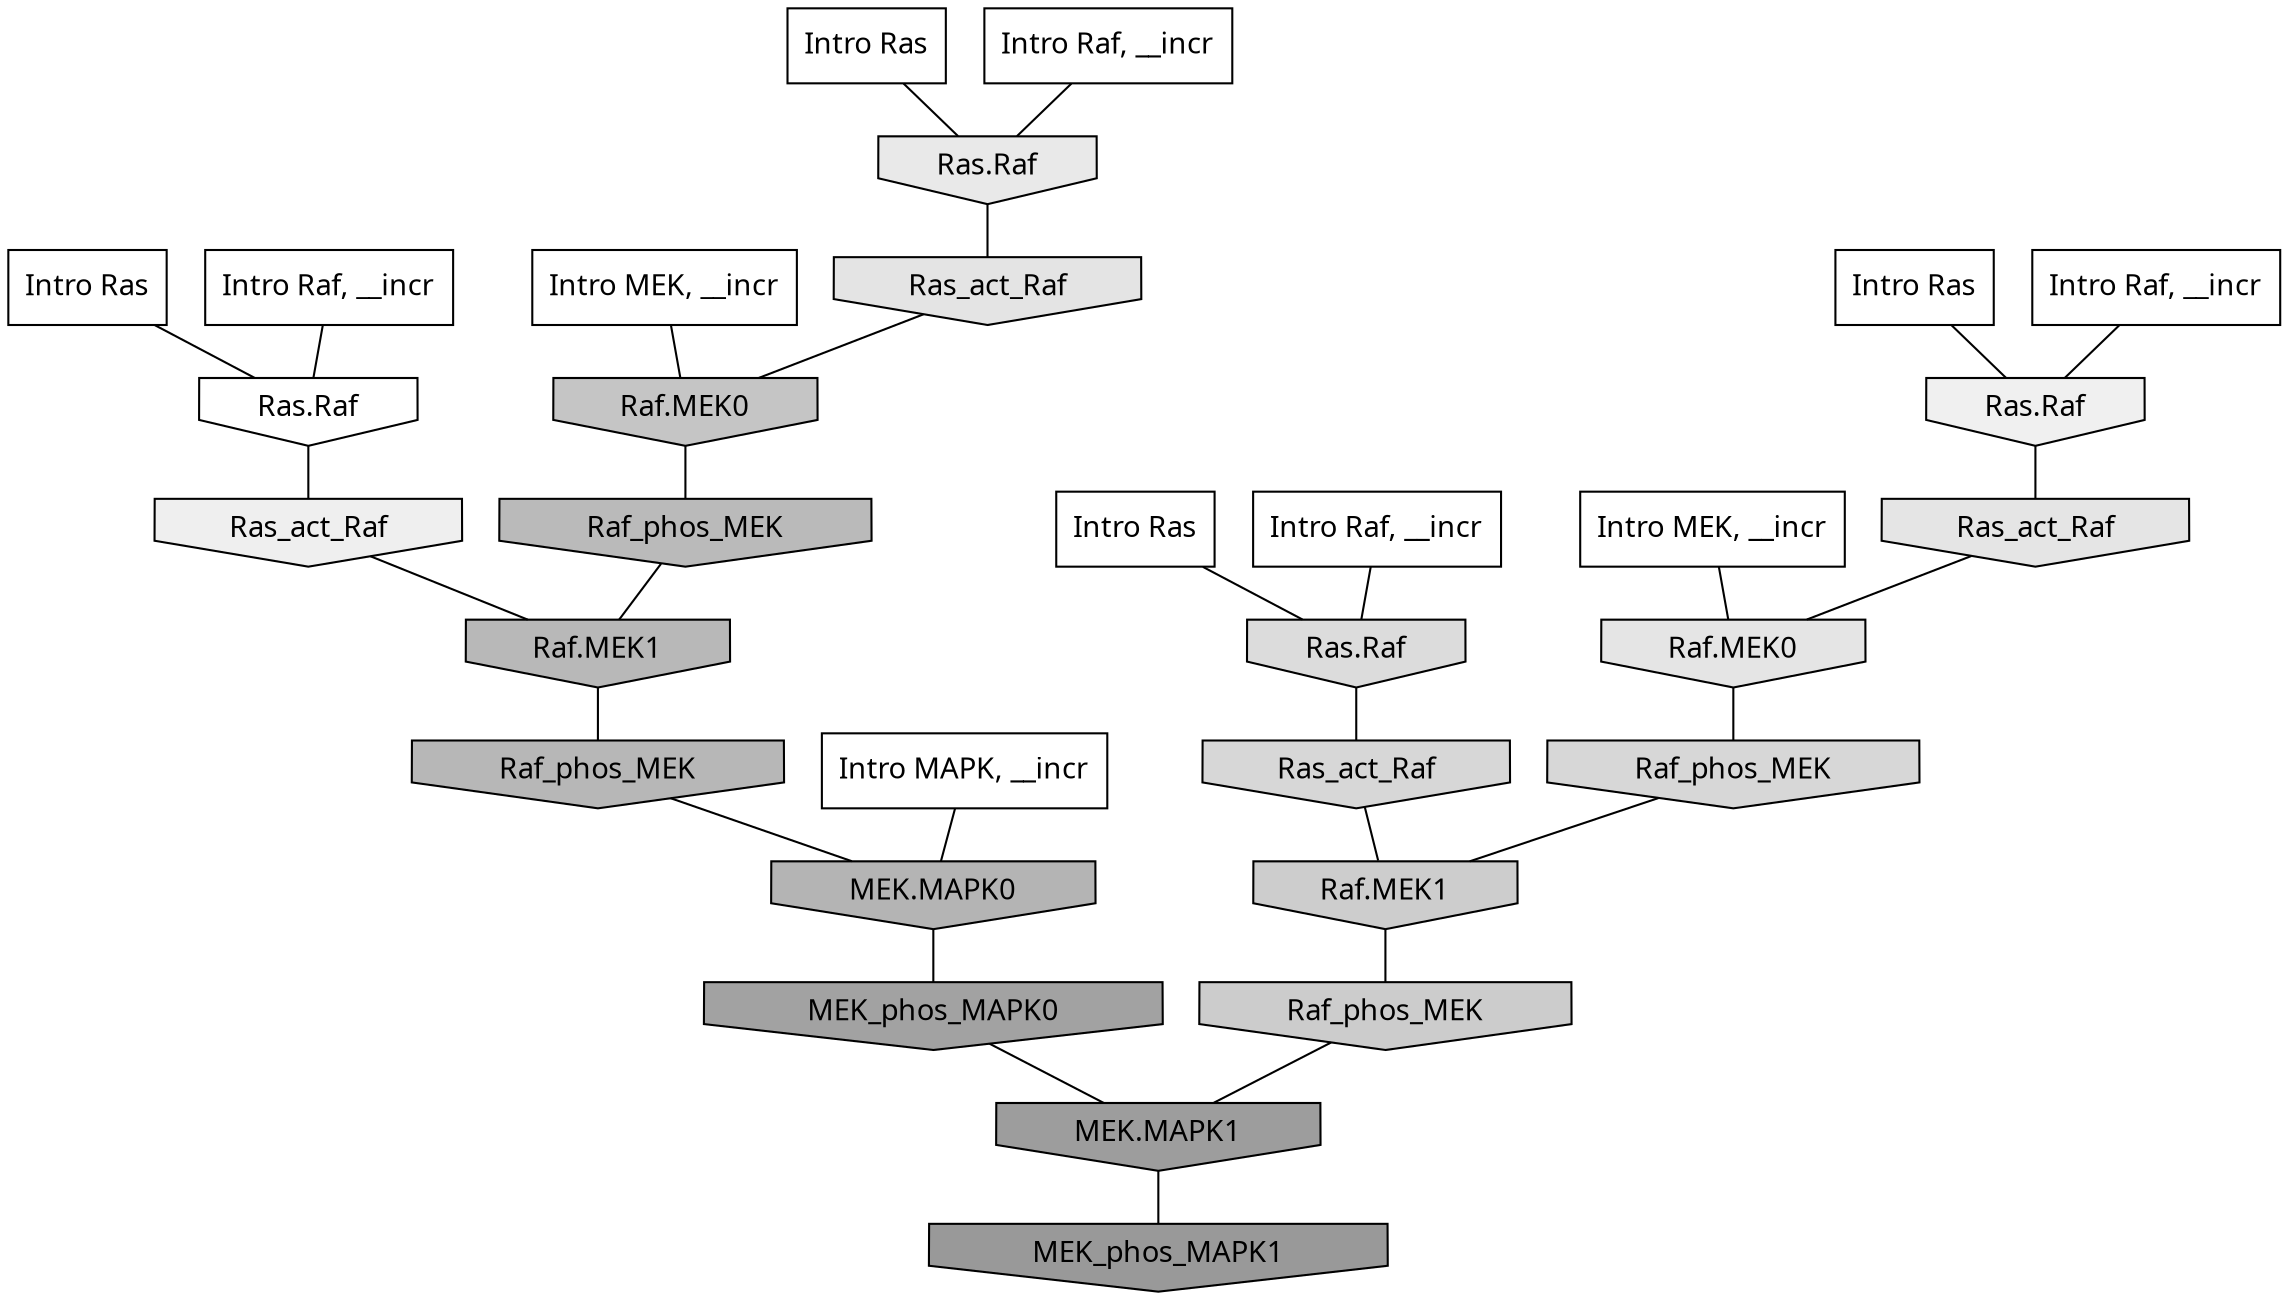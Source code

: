 digraph G{
  rankdir="TB";
  ranksep=0.30;
  node [fontname="CMU Serif"];
  edge [fontname="CMU Serif"];
  
  34 [label="Intro Ras", shape=rectangle, style=filled, fillcolor="0.000 0.000 1.000"]
  
  44 [label="Intro Ras", shape=rectangle, style=filled, fillcolor="0.000 0.000 1.000"]
  
  50 [label="Intro Ras", shape=rectangle, style=filled, fillcolor="0.000 0.000 1.000"]
  
  98 [label="Intro Ras", shape=rectangle, style=filled, fillcolor="0.000 0.000 1.000"]
  
  392 [label="Intro Raf, __incr", shape=rectangle, style=filled, fillcolor="0.000 0.000 1.000"]
  
  414 [label="Intro Raf, __incr", shape=rectangle, style=filled, fillcolor="0.000 0.000 1.000"]
  
  670 [label="Intro Raf, __incr", shape=rectangle, style=filled, fillcolor="0.000 0.000 1.000"]
  
  1007 [label="Intro Raf, __incr", shape=rectangle, style=filled, fillcolor="0.000 0.000 1.000"]
  
  1483 [label="Intro MEK, __incr", shape=rectangle, style=filled, fillcolor="0.000 0.000 1.000"]
  
  1944 [label="Intro MEK, __incr", shape=rectangle, style=filled, fillcolor="0.000 0.000 1.000"]
  
  2496 [label="Intro MAPK, __incr", shape=rectangle, style=filled, fillcolor="0.000 0.000 1.000"]
  
  3282 [label="Ras.Raf", shape=invhouse, style=filled, fillcolor="0.000 0.000 1.000"]
  
  3752 [label="Ras.Raf", shape=invhouse, style=filled, fillcolor="0.000 0.000 0.940"]
  
  3793 [label="Ras_act_Raf", shape=invhouse, style=filled, fillcolor="0.000 0.000 0.936"]
  
  4131 [label="Ras.Raf", shape=invhouse, style=filled, fillcolor="0.000 0.000 0.913"]
  
  4331 [label="Ras_act_Raf", shape=invhouse, style=filled, fillcolor="0.000 0.000 0.897"]
  
  4333 [label="Raf.MEK0", shape=invhouse, style=filled, fillcolor="0.000 0.000 0.897"]
  
  4396 [label="Ras_act_Raf", shape=invhouse, style=filled, fillcolor="0.000 0.000 0.893"]
  
  4883 [label="Ras.Raf", shape=invhouse, style=filled, fillcolor="0.000 0.000 0.861"]
  
  5152 [label="Ras_act_Raf", shape=invhouse, style=filled, fillcolor="0.000 0.000 0.843"]
  
  5163 [label="Raf_phos_MEK", shape=invhouse, style=filled, fillcolor="0.000 0.000 0.843"]
  
  5885 [label="Raf.MEK1", shape=invhouse, style=filled, fillcolor="0.000 0.000 0.802"]
  
  5936 [label="Raf_phos_MEK", shape=invhouse, style=filled, fillcolor="0.000 0.000 0.799"]
  
  6446 [label="Raf.MEK0", shape=invhouse, style=filled, fillcolor="0.000 0.000 0.773"]
  
  7657 [label="Raf_phos_MEK", shape=invhouse, style=filled, fillcolor="0.000 0.000 0.730"]
  
  7944 [label="Raf.MEK1", shape=invhouse, style=filled, fillcolor="0.000 0.000 0.720"]
  
  8016 [label="Raf_phos_MEK", shape=invhouse, style=filled, fillcolor="0.000 0.000 0.718"]
  
  8436 [label="MEK.MAPK0", shape=invhouse, style=filled, fillcolor="0.000 0.000 0.705"]
  
  11353 [label="MEK_phos_MAPK0", shape=invhouse, style=filled, fillcolor="0.000 0.000 0.635"]
  
  12322 [label="MEK.MAPK1", shape=invhouse, style=filled, fillcolor="0.000 0.000 0.617"]
  
  13285 [label="MEK_phos_MAPK1", shape=invhouse, style=filled, fillcolor="0.000 0.000 0.600"]
  
  
  12322 -> 13285 [dir=none, color="0.000 0.000 0.000"] 
  11353 -> 12322 [dir=none, color="0.000 0.000 0.000"] 
  8436 -> 11353 [dir=none, color="0.000 0.000 0.000"] 
  8016 -> 8436 [dir=none, color="0.000 0.000 0.000"] 
  7944 -> 8016 [dir=none, color="0.000 0.000 0.000"] 
  7657 -> 7944 [dir=none, color="0.000 0.000 0.000"] 
  6446 -> 7657 [dir=none, color="0.000 0.000 0.000"] 
  5936 -> 12322 [dir=none, color="0.000 0.000 0.000"] 
  5885 -> 5936 [dir=none, color="0.000 0.000 0.000"] 
  5163 -> 5885 [dir=none, color="0.000 0.000 0.000"] 
  5152 -> 5885 [dir=none, color="0.000 0.000 0.000"] 
  4883 -> 5152 [dir=none, color="0.000 0.000 0.000"] 
  4396 -> 6446 [dir=none, color="0.000 0.000 0.000"] 
  4333 -> 5163 [dir=none, color="0.000 0.000 0.000"] 
  4331 -> 4333 [dir=none, color="0.000 0.000 0.000"] 
  4131 -> 4396 [dir=none, color="0.000 0.000 0.000"] 
  3793 -> 7944 [dir=none, color="0.000 0.000 0.000"] 
  3752 -> 4331 [dir=none, color="0.000 0.000 0.000"] 
  3282 -> 3793 [dir=none, color="0.000 0.000 0.000"] 
  2496 -> 8436 [dir=none, color="0.000 0.000 0.000"] 
  1944 -> 4333 [dir=none, color="0.000 0.000 0.000"] 
  1483 -> 6446 [dir=none, color="0.000 0.000 0.000"] 
  1007 -> 3282 [dir=none, color="0.000 0.000 0.000"] 
  670 -> 4131 [dir=none, color="0.000 0.000 0.000"] 
  414 -> 3752 [dir=none, color="0.000 0.000 0.000"] 
  392 -> 4883 [dir=none, color="0.000 0.000 0.000"] 
  98 -> 4883 [dir=none, color="0.000 0.000 0.000"] 
  50 -> 4131 [dir=none, color="0.000 0.000 0.000"] 
  44 -> 3752 [dir=none, color="0.000 0.000 0.000"] 
  34 -> 3282 [dir=none, color="0.000 0.000 0.000"] 
  
  }

